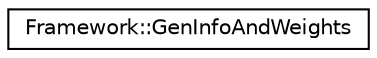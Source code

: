 digraph "Graphical Class Hierarchy"
{
  edge [fontname="Helvetica",fontsize="10",labelfontname="Helvetica",labelfontsize="10"];
  node [fontname="Helvetica",fontsize="10",shape=record];
  rankdir="LR";
  Node1 [label="Framework::GenInfoAndWeights",height=0.2,width=0.4,color="black", fillcolor="white", style="filled",URL="$structFramework_1_1GenInfoAndWeights.html"];
}
